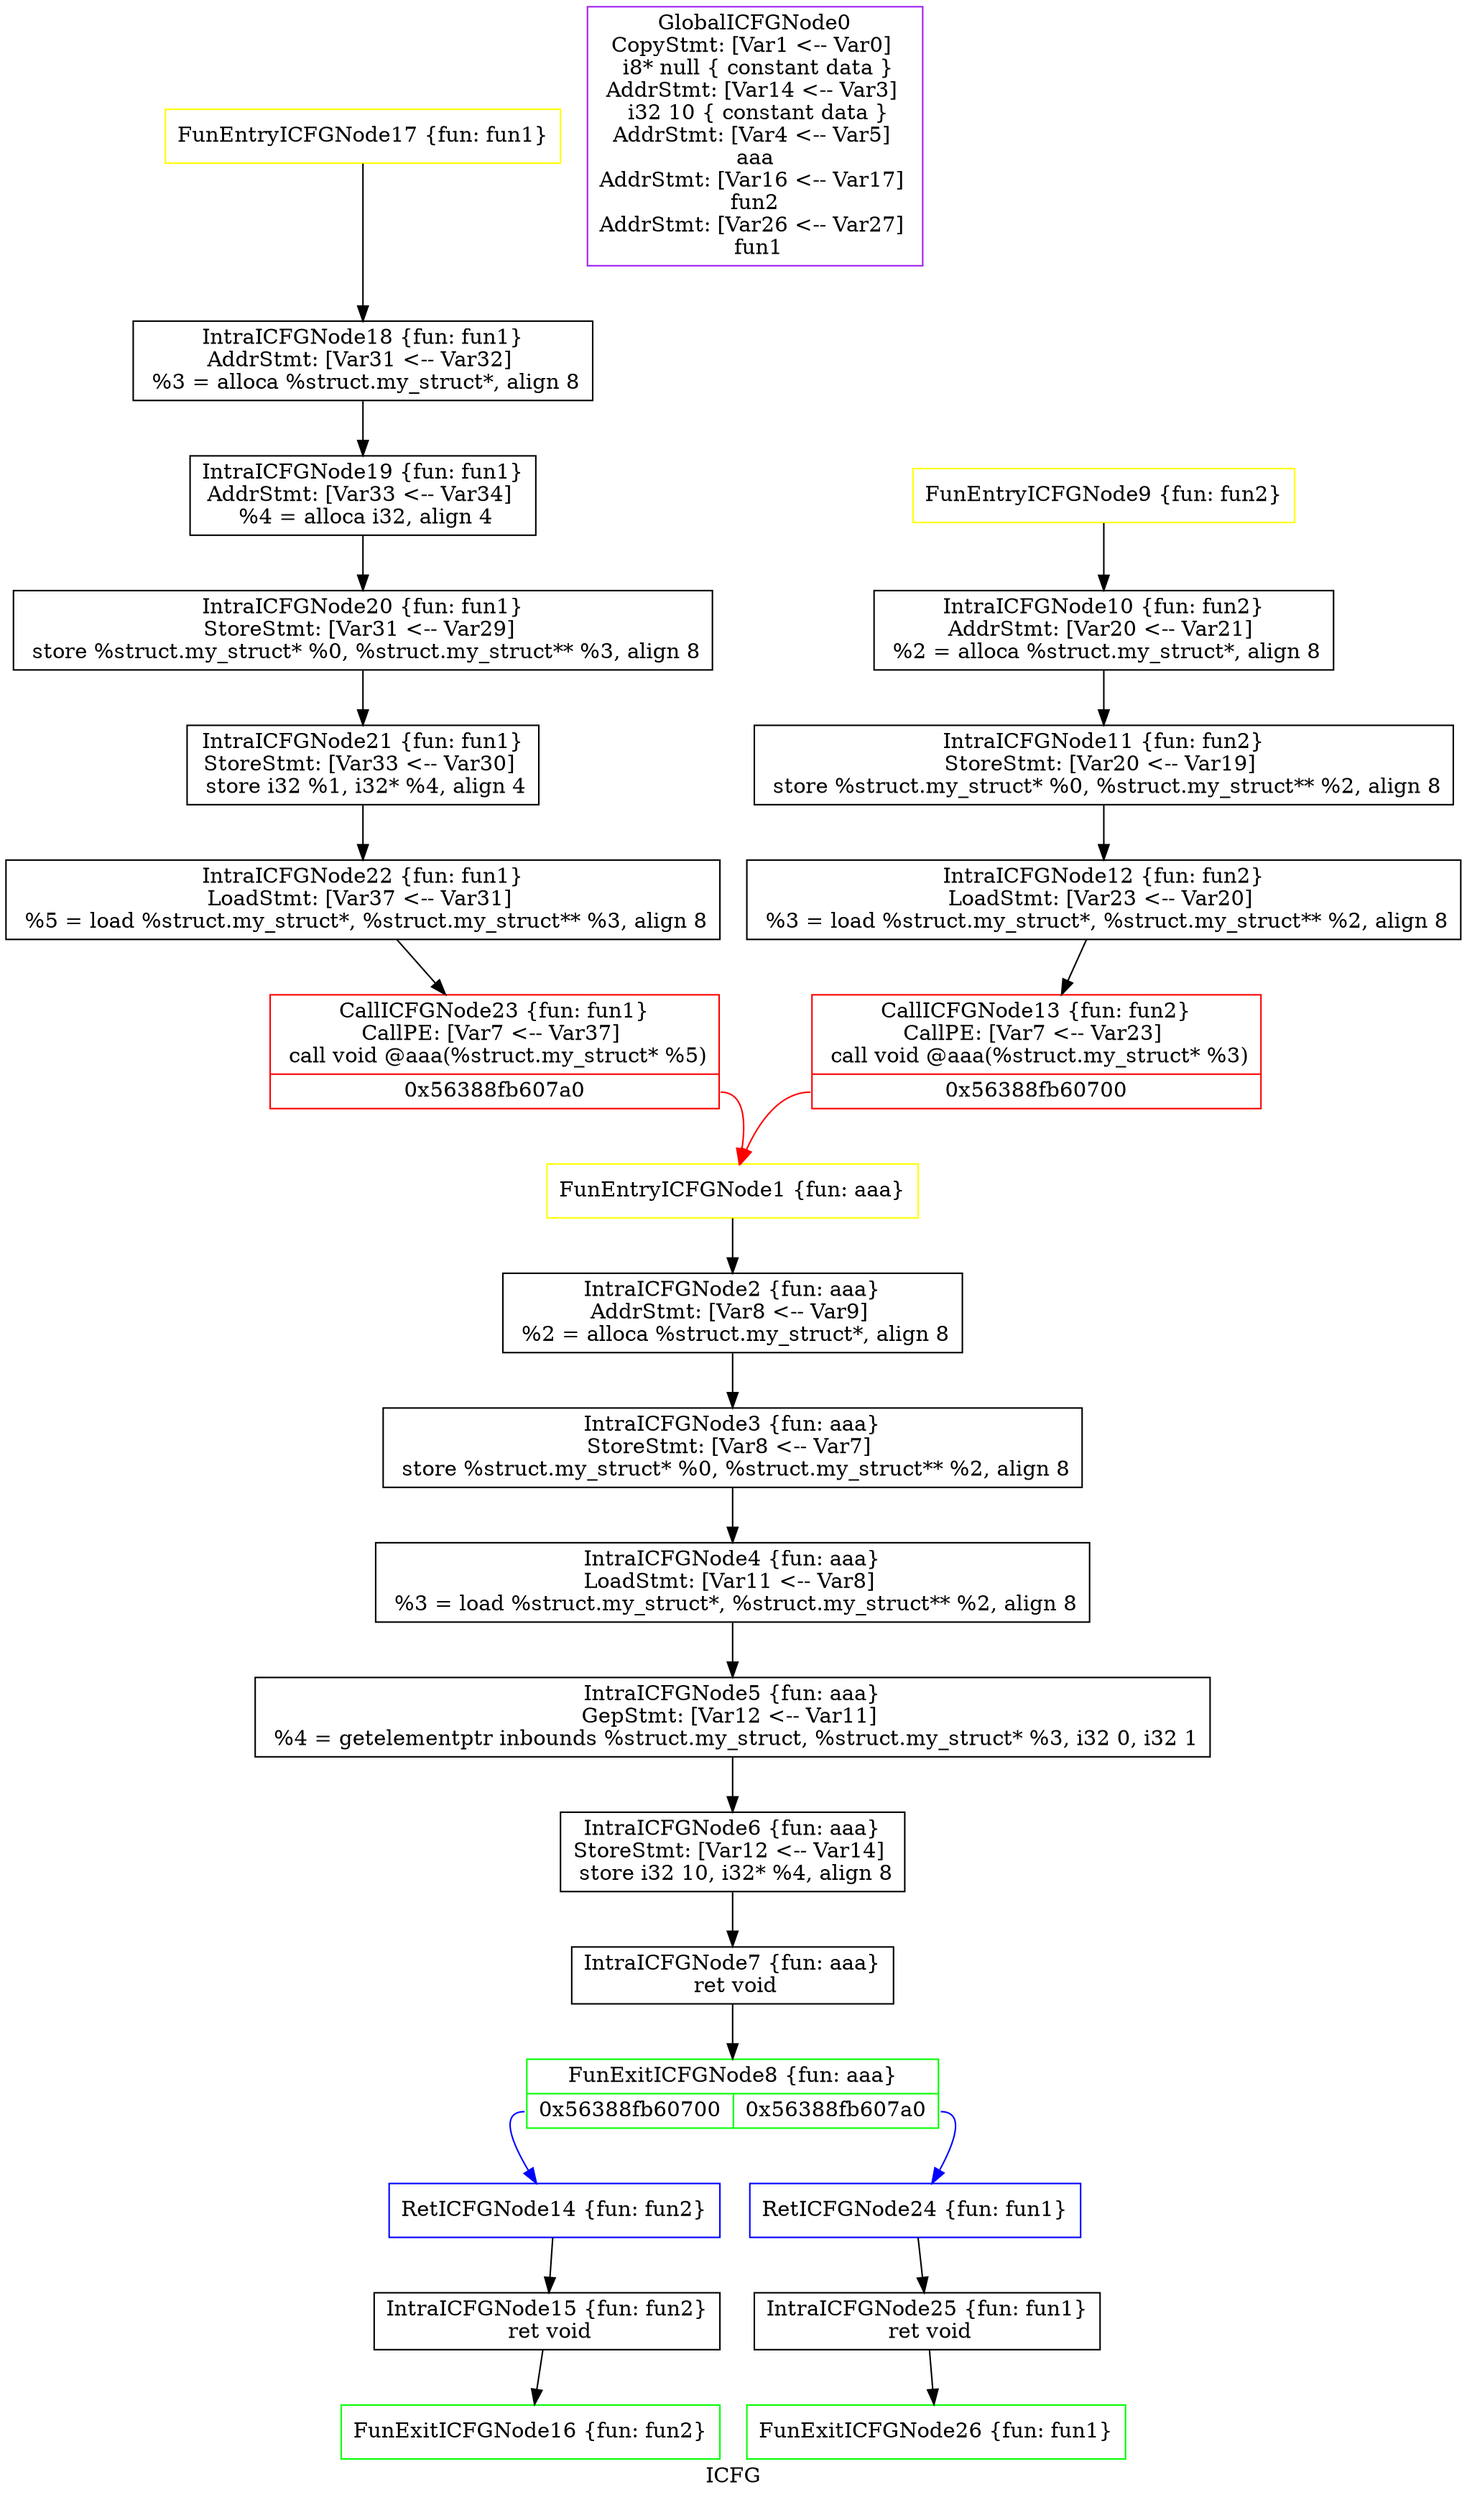 digraph "ICFG" {
	label="ICFG";

	Node0x56388fb69750 [shape=record,color=green,label="{FunExitICFGNode26 \{fun: fun1\}}"];
	Node0x56388fb69560 [shape=record,color=black,label="{IntraICFGNode25 \{fun: fun1\}\n   ret void }"];
	Node0x56388fb69560 -> Node0x56388fb69750[style=solid];
	Node0x56388fb69230 [shape=record,color=blue,label="{RetICFGNode24 \{fun: fun1\}}"];
	Node0x56388fb69230 -> Node0x56388fb69560[style=solid];
	Node0x56388fb690e0 [shape=record,color=red,label="{CallICFGNode23 \{fun: fun1\}\nCallPE: [Var7 \<-- Var37]  \n   call void @aaa(%struct.my_struct* %5) |{<s0>0x56388fb607a0}}"];
	Node0x56388fb690e0:s0 -> Node0x56388fb583d0[style=solid,color=red];
	Node0x56388fb68f10 [shape=record,color=black,label="{IntraICFGNode22 \{fun: fun1\}\nLoadStmt: [Var37 \<-- Var31]  \n   %5 = load %struct.my_struct*, %struct.my_struct** %3, align 8 }"];
	Node0x56388fb68f10 -> Node0x56388fb690e0[style=solid];
	Node0x56388fb68c50 [shape=record,color=black,label="{IntraICFGNode21 \{fun: fun1\}\nStoreStmt: [Var33 \<-- Var30]  \n   store i32 %1, i32* %4, align 4 }"];
	Node0x56388fb68c50 -> Node0x56388fb68f10[style=solid];
	Node0x56388fb68a80 [shape=record,color=black,label="{IntraICFGNode20 \{fun: fun1\}\nStoreStmt: [Var31 \<-- Var29]  \n   store %struct.my_struct* %0, %struct.my_struct** %3, align 8 }"];
	Node0x56388fb68a80 -> Node0x56388fb68c50[style=solid];
	Node0x56388fb688b0 [shape=record,color=black,label="{IntraICFGNode19 \{fun: fun1\}\nAddrStmt: [Var33 \<-- Var34]  \n   %4 = alloca i32, align 4 }"];
	Node0x56388fb688b0 -> Node0x56388fb68a80[style=solid];
	Node0x56388fb686e0 [shape=record,color=black,label="{IntraICFGNode18 \{fun: fun1\}\nAddrStmt: [Var31 \<-- Var32]  \n   %3 = alloca %struct.my_struct*, align 8 }"];
	Node0x56388fb686e0 -> Node0x56388fb688b0[style=solid];
	Node0x56388fb685a0 [shape=record,color=yellow,label="{FunEntryICFGNode17 \{fun: fun1\}}"];
	Node0x56388fb685a0 -> Node0x56388fb686e0[style=solid];
	Node0x56388fb683d0 [shape=record,color=green,label="{FunExitICFGNode16 \{fun: fun2\}}"];
	Node0x56388fb68200 [shape=record,color=black,label="{IntraICFGNode15 \{fun: fun2\}\n   ret void }"];
	Node0x56388fb68200 -> Node0x56388fb683d0[style=solid];
	Node0x56388fb67e60 [shape=record,color=blue,label="{RetICFGNode14 \{fun: fun2\}}"];
	Node0x56388fb67e60 -> Node0x56388fb68200[style=solid];
	Node0x56388fb67c20 [shape=record,color=red,label="{CallICFGNode13 \{fun: fun2\}\nCallPE: [Var7 \<-- Var23]  \n   call void @aaa(%struct.my_struct* %3) |{<s0>0x56388fb60700}}"];
	Node0x56388fb67c20:s0 -> Node0x56388fb583d0[style=solid,color=red];
	Node0x56388fb5cbe0 [shape=record,color=purple,label="{GlobalICFGNode0\nCopyStmt: [Var1 \<-- Var0]  \n i8* null \{ constant data \}\nAddrStmt: [Var14 \<-- Var3]  \n i32 10 \{ constant data \}\nAddrStmt: [Var4 \<-- Var5]  \n aaa \nAddrStmt: [Var16 \<-- Var17]  \n fun2 \nAddrStmt: [Var26 \<-- Var27]  \n fun1 }"];
	Node0x56388fb583d0 [shape=record,color=yellow,label="{FunEntryICFGNode1 \{fun: aaa\}}"];
	Node0x56388fb583d0 -> Node0x56388fb62c00[style=solid];
	Node0x56388fb62c00 [shape=record,color=black,label="{IntraICFGNode2 \{fun: aaa\}\nAddrStmt: [Var8 \<-- Var9]  \n   %2 = alloca %struct.my_struct*, align 8 }"];
	Node0x56388fb62c00 -> Node0x56388fb66a60[style=solid];
	Node0x56388fb66a60 [shape=record,color=black,label="{IntraICFGNode3 \{fun: aaa\}\nStoreStmt: [Var8 \<-- Var7]  \n   store %struct.my_struct* %0, %struct.my_struct** %2, align 8 }"];
	Node0x56388fb66a60 -> Node0x56388fb66c50[style=solid];
	Node0x56388fb66c50 [shape=record,color=black,label="{IntraICFGNode4 \{fun: aaa\}\nLoadStmt: [Var11 \<-- Var8]  \n   %3 = load %struct.my_struct*, %struct.my_struct** %2, align 8 }"];
	Node0x56388fb66c50 -> Node0x56388fb66e40[style=solid];
	Node0x56388fb66e40 [shape=record,color=black,label="{IntraICFGNode5 \{fun: aaa\}\nGepStmt: [Var12 \<-- Var11]  \n   %4 = getelementptr inbounds %struct.my_struct, %struct.my_struct* %3, i32 0, i32 1 }"];
	Node0x56388fb66e40 -> Node0x56388fb67030[style=solid];
	Node0x56388fb67030 [shape=record,color=black,label="{IntraICFGNode6 \{fun: aaa\}\nStoreStmt: [Var12 \<-- Var14]  \n   store i32 10, i32* %4, align 8 }"];
	Node0x56388fb67030 -> Node0x56388fb67220[style=solid];
	Node0x56388fb67220 [shape=record,color=black,label="{IntraICFGNode7 \{fun: aaa\}\n   ret void }"];
	Node0x56388fb67220 -> Node0x56388fb67410[style=solid];
	Node0x56388fb67410 [shape=record,color=green,label="{FunExitICFGNode8 \{fun: aaa\}|{<s0>0x56388fb60700|<s1>0x56388fb607a0}}"];
	Node0x56388fb67410:s0 -> Node0x56388fb67e60[style=solid,color=blue];
	Node0x56388fb67410:s1 -> Node0x56388fb69230[style=solid,color=blue];
	Node0x56388fb4a180 [shape=record,color=yellow,label="{FunEntryICFGNode9 \{fun: fun2\}}"];
	Node0x56388fb4a180 -> Node0x56388fb676b0[style=solid];
	Node0x56388fb676b0 [shape=record,color=black,label="{IntraICFGNode10 \{fun: fun2\}\nAddrStmt: [Var20 \<-- Var21]  \n   %2 = alloca %struct.my_struct*, align 8 }"];
	Node0x56388fb676b0 -> Node0x56388fb67880[style=solid];
	Node0x56388fb67880 [shape=record,color=black,label="{IntraICFGNode11 \{fun: fun2\}\nStoreStmt: [Var20 \<-- Var19]  \n   store %struct.my_struct* %0, %struct.my_struct** %2, align 8 }"];
	Node0x56388fb67880 -> Node0x56388fb67a50[style=solid];
	Node0x56388fb67a50 [shape=record,color=black,label="{IntraICFGNode12 \{fun: fun2\}\nLoadStmt: [Var23 \<-- Var20]  \n   %3 = load %struct.my_struct*, %struct.my_struct** %2, align 8 }"];
	Node0x56388fb67a50 -> Node0x56388fb67c20[style=solid];
}
